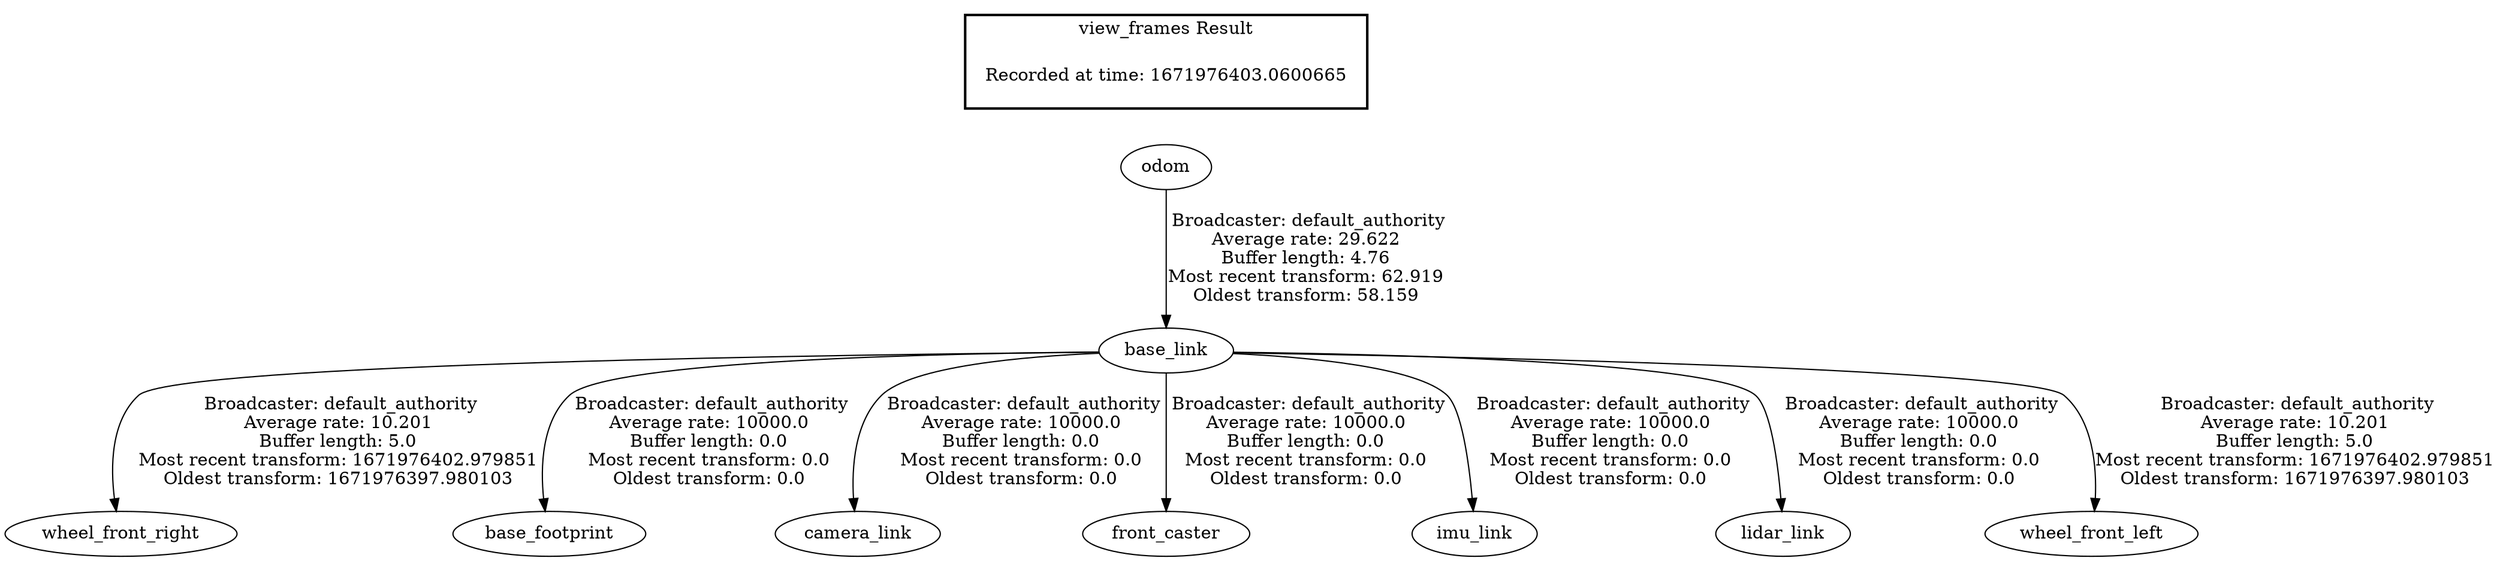 digraph G {
"base_link" -> "wheel_front_right"[label=" Broadcaster: default_authority\nAverage rate: 10.201\nBuffer length: 5.0\nMost recent transform: 1671976402.979851\nOldest transform: 1671976397.980103\n"];
"odom" -> "base_link"[label=" Broadcaster: default_authority\nAverage rate: 29.622\nBuffer length: 4.76\nMost recent transform: 62.919\nOldest transform: 58.159\n"];
"base_link" -> "base_footprint"[label=" Broadcaster: default_authority\nAverage rate: 10000.0\nBuffer length: 0.0\nMost recent transform: 0.0\nOldest transform: 0.0\n"];
"base_link" -> "camera_link"[label=" Broadcaster: default_authority\nAverage rate: 10000.0\nBuffer length: 0.0\nMost recent transform: 0.0\nOldest transform: 0.0\n"];
"base_link" -> "front_caster"[label=" Broadcaster: default_authority\nAverage rate: 10000.0\nBuffer length: 0.0\nMost recent transform: 0.0\nOldest transform: 0.0\n"];
"base_link" -> "imu_link"[label=" Broadcaster: default_authority\nAverage rate: 10000.0\nBuffer length: 0.0\nMost recent transform: 0.0\nOldest transform: 0.0\n"];
"base_link" -> "lidar_link"[label=" Broadcaster: default_authority\nAverage rate: 10000.0\nBuffer length: 0.0\nMost recent transform: 0.0\nOldest transform: 0.0\n"];
"base_link" -> "wheel_front_left"[label=" Broadcaster: default_authority\nAverage rate: 10.201\nBuffer length: 5.0\nMost recent transform: 1671976402.979851\nOldest transform: 1671976397.980103\n"];
edge [style=invis];
 subgraph cluster_legend { style=bold; color=black; label ="view_frames Result";
"Recorded at time: 1671976403.0600665"[ shape=plaintext ] ;
}->"odom";
}
